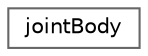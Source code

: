 digraph "Graphical Class Hierarchy"
{
 // LATEX_PDF_SIZE
  bgcolor="transparent";
  edge [fontname=Helvetica,fontsize=10,labelfontname=Helvetica,labelfontsize=10];
  node [fontname=Helvetica,fontsize=10,shape=box,height=0.2,width=0.4];
  rankdir="LR";
  Node0 [id="Node000000",label="jointBody",height=0.2,width=0.4,color="grey40", fillcolor="white", style="filled",URL="$classFoam_1_1jointBody.html",tooltip=" "];
}
